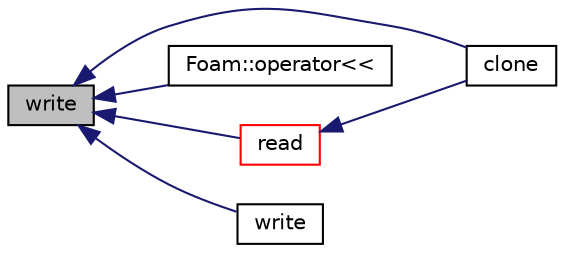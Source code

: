 digraph "write"
{
  bgcolor="transparent";
  edge [fontname="Helvetica",fontsize="10",labelfontname="Helvetica",labelfontsize="10"];
  node [fontname="Helvetica",fontsize="10",shape=record];
  rankdir="LR";
  Node2236 [label="write",height=0.2,width=0.4,color="black", fillcolor="grey75", style="filled", fontcolor="black"];
  Node2236 -> Node2237 [dir="back",color="midnightblue",fontsize="10",style="solid",fontname="Helvetica"];
  Node2237 [label="clone",height=0.2,width=0.4,color="black",URL="$a27477.html#ac02e29e9c5268438e822df9e58c4e069",tooltip="Construct and return a clone. "];
  Node2236 -> Node2238 [dir="back",color="midnightblue",fontsize="10",style="solid",fontname="Helvetica"];
  Node2238 [label="Foam::operator\<\<",height=0.2,width=0.4,color="black",URL="$a21851.html#a6816869acd0d2f8811ad2cf47c39c1a2"];
  Node2236 -> Node2239 [dir="back",color="midnightblue",fontsize="10",style="solid",fontname="Helvetica"];
  Node2239 [label="read",height=0.2,width=0.4,color="red",URL="$a27477.html#a4b1272c56fc93e26715db0ffd87a9b1f",tooltip="Read using provided units. Used only in initial parsing. "];
  Node2239 -> Node2237 [dir="back",color="midnightblue",fontsize="10",style="solid",fontname="Helvetica"];
  Node2236 -> Node2243 [dir="back",color="midnightblue",fontsize="10",style="solid",fontname="Helvetica"];
  Node2243 [label="write",height=0.2,width=0.4,color="black",URL="$a27477.html#a70a45141f5a6b038cfebf1428e61f28d",tooltip="Write using system units. "];
}
